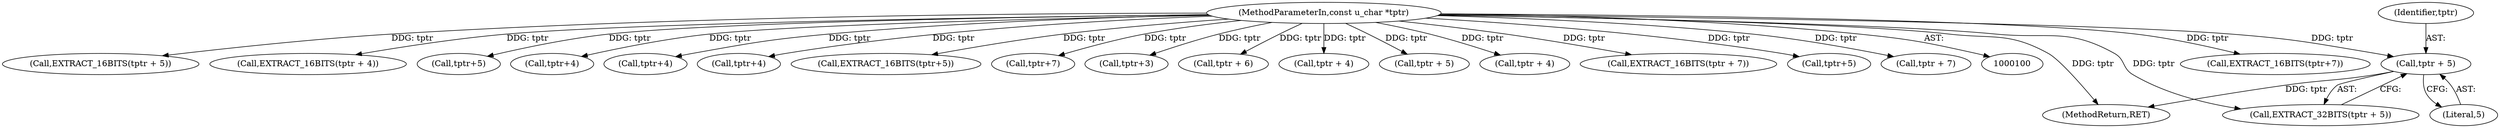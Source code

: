 digraph "0_tcpdump_e6511cc1a950fe1566b2236329d6b4bd0826cc7a@pointer" {
"1000256" [label="(Call,tptr + 5)"];
"1000102" [label="(MethodParameterIn,const u_char *tptr)"];
"1000285" [label="(MethodReturn,RET)"];
"1000188" [label="(Call,EXTRACT_16BITS(tptr+7))"];
"1000175" [label="(Call,EXTRACT_16BITS(tptr + 5))"];
"1000258" [label="(Literal,5)"];
"1000257" [label="(Identifier,tptr)"];
"1000273" [label="(Call,EXTRACT_16BITS(tptr + 4))"];
"1000223" [label="(Call,tptr+5)"];
"1000256" [label="(Call,tptr + 5)"];
"1000252" [label="(Call,tptr+4)"];
"1000215" [label="(Call,tptr+4)"];
"1000155" [label="(Call,tptr+4)"];
"1000171" [label="(Call,EXTRACT_16BITS(tptr+5))"];
"1000189" [label="(Call,tptr+7)"];
"1000120" [label="(Call,tptr+3)"];
"1000230" [label="(Call,tptr + 6)"];
"1000159" [label="(Call,tptr + 4)"];
"1000255" [label="(Call,EXTRACT_32BITS(tptr + 5))"];
"1000102" [label="(MethodParameterIn,const u_char *tptr)"];
"1000176" [label="(Call,tptr + 5)"];
"1000274" [label="(Call,tptr + 4)"];
"1000192" [label="(Call,EXTRACT_16BITS(tptr + 7))"];
"1000172" [label="(Call,tptr+5)"];
"1000193" [label="(Call,tptr + 7)"];
"1000256" -> "1000255"  [label="AST: "];
"1000256" -> "1000258"  [label="CFG: "];
"1000257" -> "1000256"  [label="AST: "];
"1000258" -> "1000256"  [label="AST: "];
"1000255" -> "1000256"  [label="CFG: "];
"1000256" -> "1000285"  [label="DDG: tptr"];
"1000102" -> "1000256"  [label="DDG: tptr"];
"1000102" -> "1000100"  [label="AST: "];
"1000102" -> "1000285"  [label="DDG: tptr"];
"1000102" -> "1000120"  [label="DDG: tptr"];
"1000102" -> "1000155"  [label="DDG: tptr"];
"1000102" -> "1000159"  [label="DDG: tptr"];
"1000102" -> "1000171"  [label="DDG: tptr"];
"1000102" -> "1000172"  [label="DDG: tptr"];
"1000102" -> "1000175"  [label="DDG: tptr"];
"1000102" -> "1000176"  [label="DDG: tptr"];
"1000102" -> "1000188"  [label="DDG: tptr"];
"1000102" -> "1000189"  [label="DDG: tptr"];
"1000102" -> "1000192"  [label="DDG: tptr"];
"1000102" -> "1000193"  [label="DDG: tptr"];
"1000102" -> "1000215"  [label="DDG: tptr"];
"1000102" -> "1000223"  [label="DDG: tptr"];
"1000102" -> "1000230"  [label="DDG: tptr"];
"1000102" -> "1000252"  [label="DDG: tptr"];
"1000102" -> "1000255"  [label="DDG: tptr"];
"1000102" -> "1000273"  [label="DDG: tptr"];
"1000102" -> "1000274"  [label="DDG: tptr"];
}
